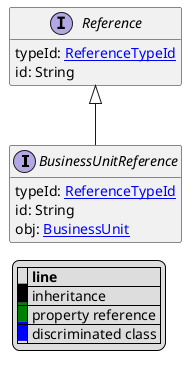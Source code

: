 @startuml

hide empty fields
hide empty methods
legend
|= |= line |
|<back:black>   </back>| inheritance |
|<back:green>   </back>| property reference |
|<back:blue>   </back>| discriminated class |
endlegend
interface BusinessUnitReference [[BusinessUnitReference.svg]] extends Reference {
    typeId: [[ReferenceTypeId.svg ReferenceTypeId]]
    id: String
    obj: [[BusinessUnit.svg BusinessUnit]]
}
interface Reference [[Reference.svg]]  {
    typeId: [[ReferenceTypeId.svg ReferenceTypeId]]
    id: String
}





@enduml
